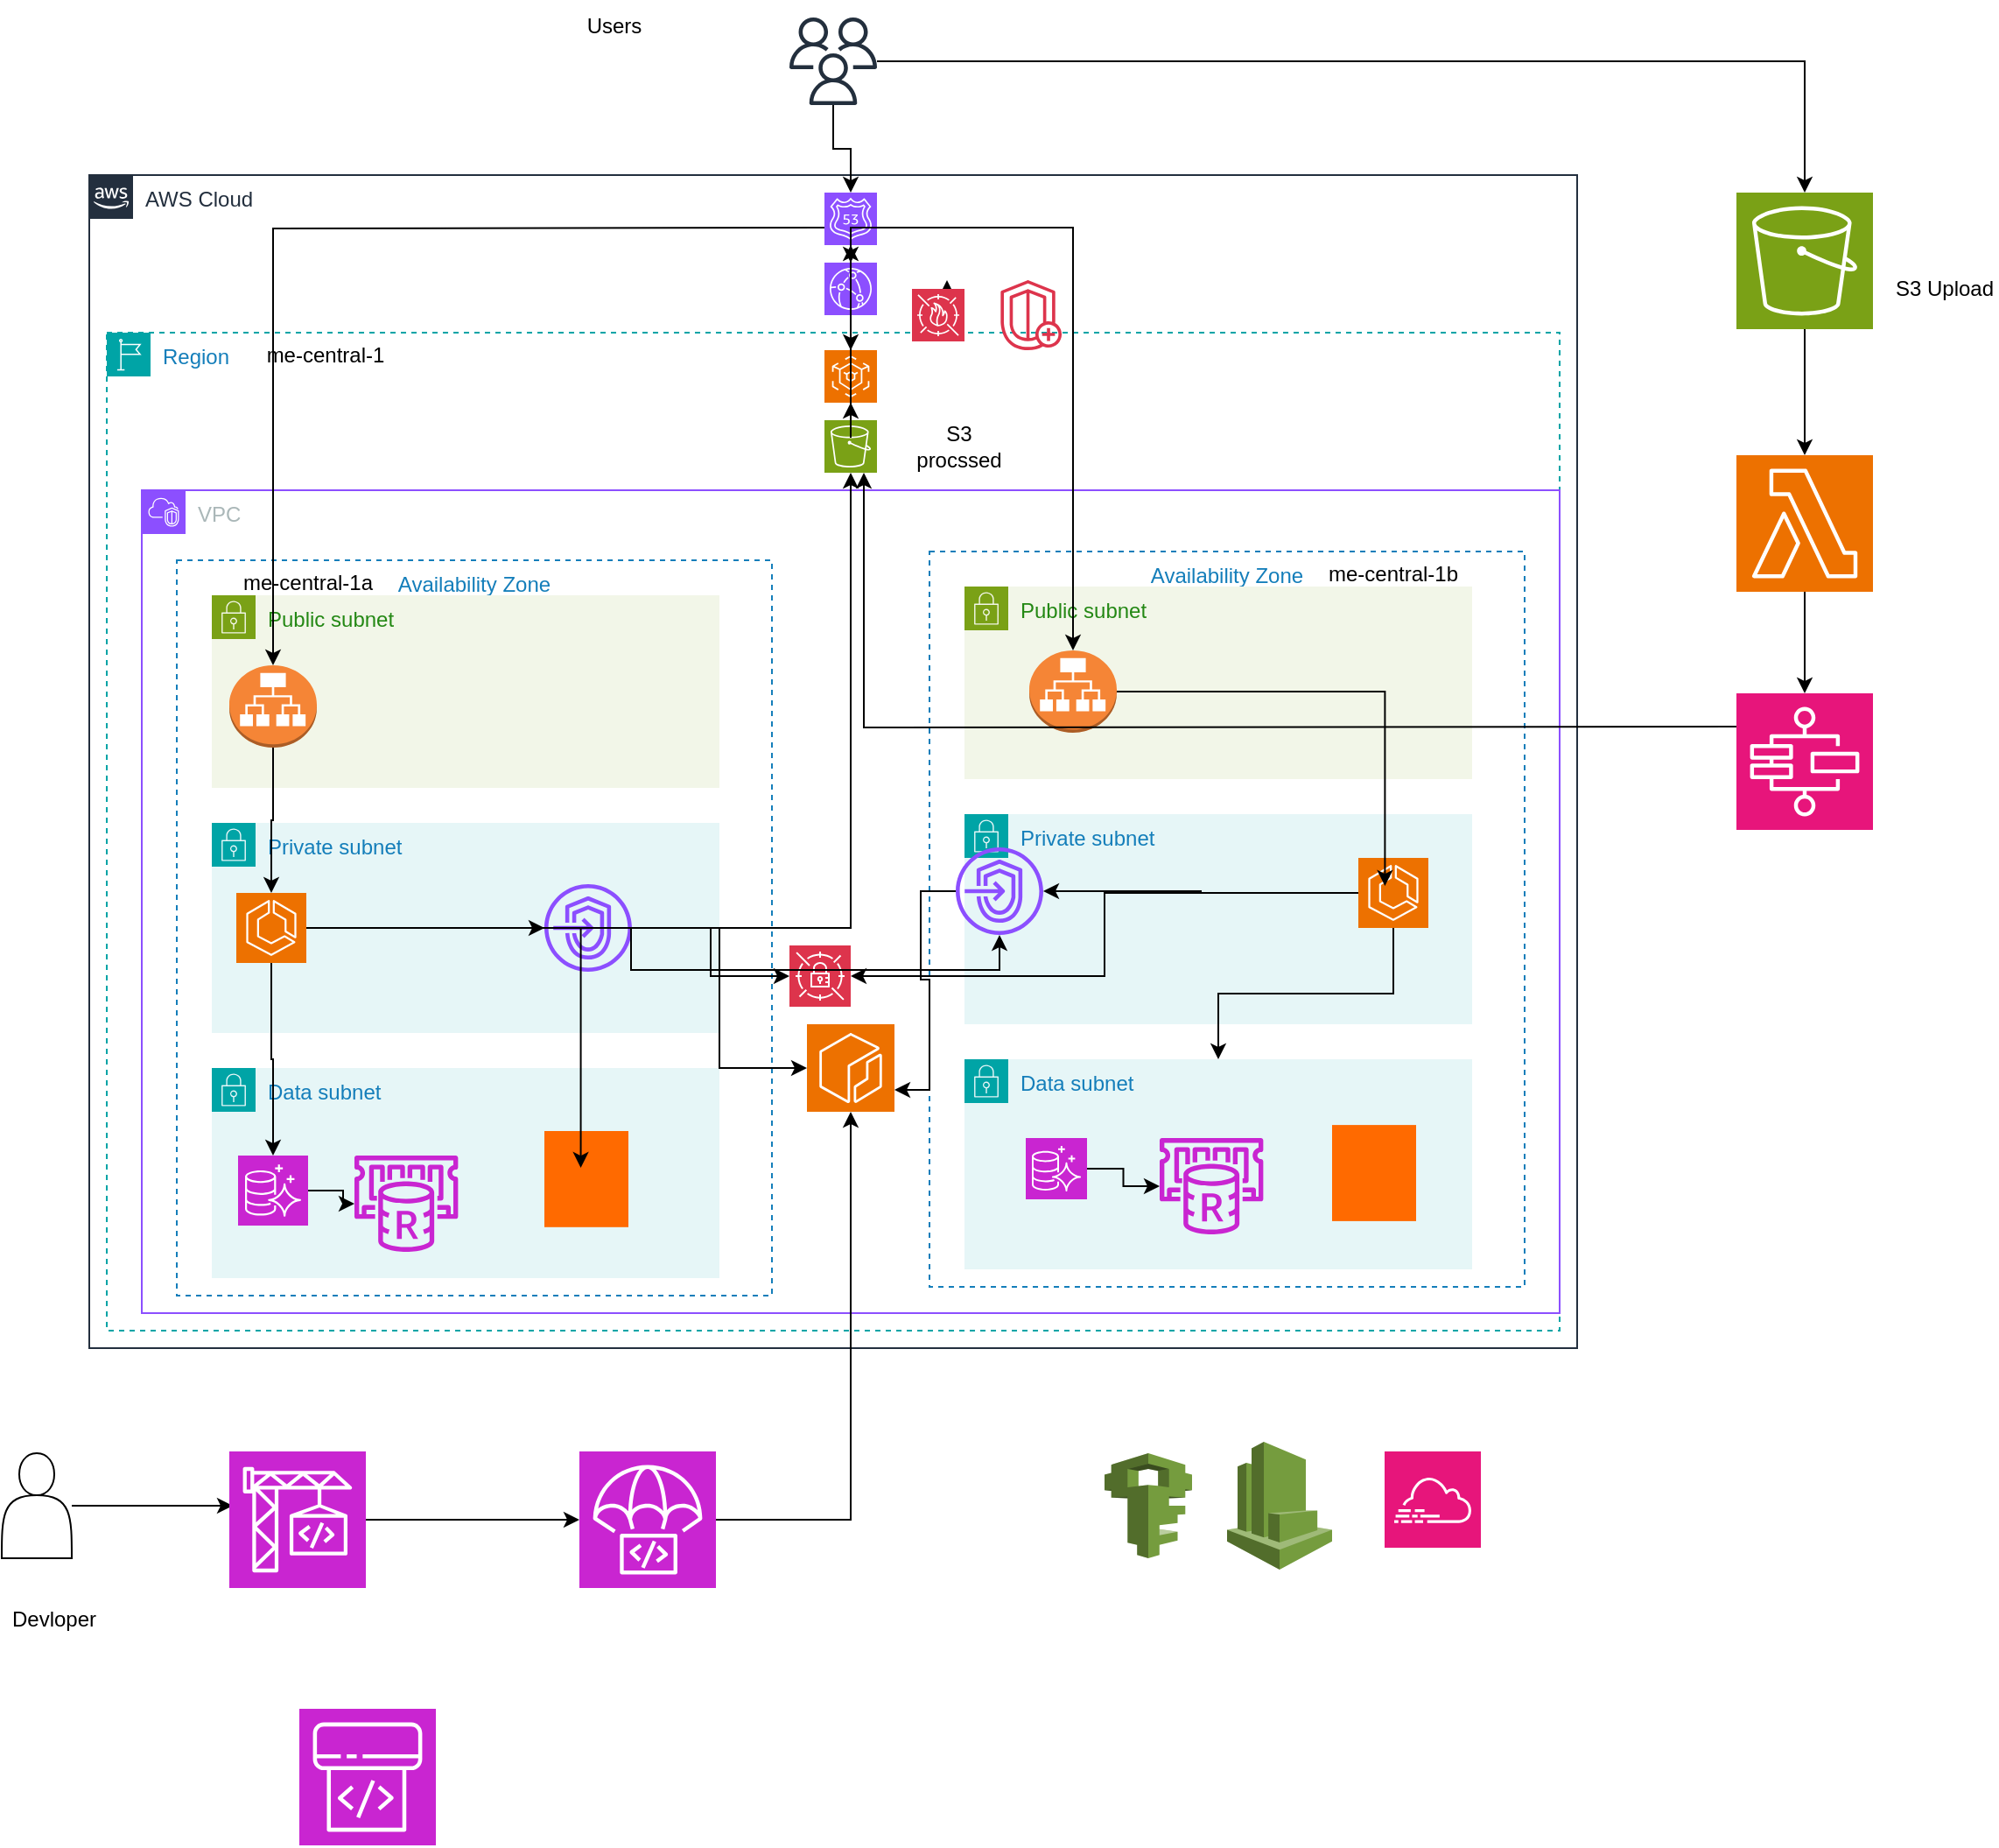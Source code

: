 <mxfile version="28.2.8">
  <diagram name="Page-1" id="UpN81aDYYnN6eFubDAG2">
    <mxGraphModel dx="1464" dy="1813" grid="1" gridSize="10" guides="1" tooltips="1" connect="1" arrows="1" fold="1" page="1" pageScale="1" pageWidth="827" pageHeight="1169" math="0" shadow="0">
      <root>
        <mxCell id="0" />
        <mxCell id="1" parent="0" />
        <mxCell id="J9b9ffw1byCQ_syawlXo-1" value="AWS Cloud" style="points=[[0,0],[0.25,0],[0.5,0],[0.75,0],[1,0],[1,0.25],[1,0.5],[1,0.75],[1,1],[0.75,1],[0.5,1],[0.25,1],[0,1],[0,0.75],[0,0.5],[0,0.25]];outlineConnect=0;gradientColor=none;html=1;whiteSpace=wrap;fontSize=12;fontStyle=0;container=1;pointerEvents=0;collapsible=0;recursiveResize=0;shape=mxgraph.aws4.group;grIcon=mxgraph.aws4.group_aws_cloud_alt;strokeColor=#232F3E;fillColor=none;verticalAlign=top;align=left;spacingLeft=30;fontColor=#232F3E;dashed=0;" parent="1" vertex="1">
          <mxGeometry x="300" y="-330" width="850" height="670" as="geometry" />
        </mxCell>
        <mxCell id="J9b9ffw1byCQ_syawlXo-26" value="Region" style="points=[[0,0],[0.25,0],[0.5,0],[0.75,0],[1,0],[1,0.25],[1,0.5],[1,0.75],[1,1],[0.75,1],[0.5,1],[0.25,1],[0,1],[0,0.75],[0,0.5],[0,0.25]];outlineConnect=0;gradientColor=none;html=1;whiteSpace=wrap;fontSize=12;fontStyle=0;container=1;pointerEvents=0;collapsible=0;recursiveResize=0;shape=mxgraph.aws4.group;grIcon=mxgraph.aws4.group_region;strokeColor=#00A4A6;fillColor=none;verticalAlign=top;align=left;spacingLeft=30;fontColor=#147EBA;dashed=1;" parent="J9b9ffw1byCQ_syawlXo-1" vertex="1">
          <mxGeometry x="10" y="90" width="830" height="570" as="geometry" />
        </mxCell>
        <mxCell id="J9b9ffw1byCQ_syawlXo-59" value="me-central-1&lt;div&gt;&lt;br&gt;&lt;/div&gt;" style="text;html=1;whiteSpace=wrap;strokeColor=none;fillColor=none;align=center;verticalAlign=middle;rounded=0;" parent="J9b9ffw1byCQ_syawlXo-26" vertex="1">
          <mxGeometry x="70" y="10" width="110" height="20" as="geometry" />
        </mxCell>
        <mxCell id="RQcEq1DR51hOP8zT2-xa-84" value="S3 procssed" style="text;html=1;whiteSpace=wrap;strokeColor=none;fillColor=none;align=center;verticalAlign=middle;rounded=0;" vertex="1" parent="J9b9ffw1byCQ_syawlXo-26">
          <mxGeometry x="457" y="50" width="60" height="30" as="geometry" />
        </mxCell>
        <mxCell id="RQcEq1DR51hOP8zT2-xa-17" value="VPC" style="points=[[0,0],[0.25,0],[0.5,0],[0.75,0],[1,0],[1,0.25],[1,0.5],[1,0.75],[1,1],[0.75,1],[0.5,1],[0.25,1],[0,1],[0,0.75],[0,0.5],[0,0.25]];outlineConnect=0;gradientColor=none;html=1;whiteSpace=wrap;fontSize=12;fontStyle=0;container=1;pointerEvents=0;collapsible=0;recursiveResize=0;shape=mxgraph.aws4.group;grIcon=mxgraph.aws4.group_vpc2;strokeColor=#8C4FFF;fillColor=none;verticalAlign=top;align=left;spacingLeft=30;fontColor=#AAB7B8;dashed=0;" vertex="1" parent="J9b9ffw1byCQ_syawlXo-26">
          <mxGeometry x="20" y="90" width="810" height="470" as="geometry" />
        </mxCell>
        <mxCell id="RQcEq1DR51hOP8zT2-xa-3" value="Availability Zone" style="fillColor=none;strokeColor=#147EBA;dashed=1;verticalAlign=top;fontStyle=0;fontColor=#147EBA;whiteSpace=wrap;html=1;" vertex="1" parent="RQcEq1DR51hOP8zT2-xa-17">
          <mxGeometry x="20" y="40" width="340" height="420" as="geometry" />
        </mxCell>
        <mxCell id="RQcEq1DR51hOP8zT2-xa-5" value="me-central-1a&lt;div&gt;&lt;br&gt;&lt;/div&gt;" style="text;html=1;whiteSpace=wrap;strokeColor=none;fillColor=none;align=center;verticalAlign=middle;rounded=0;" vertex="1" parent="RQcEq1DR51hOP8zT2-xa-17">
          <mxGeometry x="40" y="50" width="110" height="20" as="geometry" />
        </mxCell>
        <mxCell id="RQcEq1DR51hOP8zT2-xa-8" value="Private subnet" style="points=[[0,0],[0.25,0],[0.5,0],[0.75,0],[1,0],[1,0.25],[1,0.5],[1,0.75],[1,1],[0.75,1],[0.5,1],[0.25,1],[0,1],[0,0.75],[0,0.5],[0,0.25]];outlineConnect=0;gradientColor=none;html=1;whiteSpace=wrap;fontSize=12;fontStyle=0;container=1;pointerEvents=0;collapsible=0;recursiveResize=0;shape=mxgraph.aws4.group;grIcon=mxgraph.aws4.group_security_group;grStroke=0;strokeColor=#00A4A6;fillColor=#E6F6F7;verticalAlign=top;align=left;spacingLeft=30;fontColor=#147EBA;dashed=0;" vertex="1" parent="RQcEq1DR51hOP8zT2-xa-17">
          <mxGeometry x="40" y="190" width="290" height="120" as="geometry" />
        </mxCell>
        <mxCell id="RQcEq1DR51hOP8zT2-xa-34" value="" style="sketch=0;points=[[0,0,0],[0.25,0,0],[0.5,0,0],[0.75,0,0],[1,0,0],[0,1,0],[0.25,1,0],[0.5,1,0],[0.75,1,0],[1,1,0],[0,0.25,0],[0,0.5,0],[0,0.75,0],[1,0.25,0],[1,0.5,0],[1,0.75,0]];outlineConnect=0;fontColor=#232F3E;fillColor=#ED7100;strokeColor=#ffffff;dashed=0;verticalLabelPosition=bottom;verticalAlign=top;align=center;html=1;fontSize=12;fontStyle=0;aspect=fixed;shape=mxgraph.aws4.resourceIcon;resIcon=mxgraph.aws4.ecs;" vertex="1" parent="RQcEq1DR51hOP8zT2-xa-8">
          <mxGeometry x="14" y="40" width="40" height="40" as="geometry" />
        </mxCell>
        <mxCell id="RQcEq1DR51hOP8zT2-xa-7" value="Public subnet" style="points=[[0,0],[0.25,0],[0.5,0],[0.75,0],[1,0],[1,0.25],[1,0.5],[1,0.75],[1,1],[0.75,1],[0.5,1],[0.25,1],[0,1],[0,0.75],[0,0.5],[0,0.25]];outlineConnect=0;gradientColor=none;html=1;whiteSpace=wrap;fontSize=12;fontStyle=0;container=1;pointerEvents=0;collapsible=0;recursiveResize=0;shape=mxgraph.aws4.group;grIcon=mxgraph.aws4.group_security_group;grStroke=0;strokeColor=#7AA116;fillColor=#F2F6E8;verticalAlign=top;align=left;spacingLeft=30;fontColor=#248814;dashed=0;" vertex="1" parent="RQcEq1DR51hOP8zT2-xa-17">
          <mxGeometry x="40" y="60" width="290" height="110" as="geometry" />
        </mxCell>
        <mxCell id="RQcEq1DR51hOP8zT2-xa-10" value="Data subnet&lt;div&gt;&lt;br&gt;&lt;/div&gt;" style="points=[[0,0],[0.25,0],[0.5,0],[0.75,0],[1,0],[1,0.25],[1,0.5],[1,0.75],[1,1],[0.75,1],[0.5,1],[0.25,1],[0,1],[0,0.75],[0,0.5],[0,0.25]];outlineConnect=0;gradientColor=none;html=1;whiteSpace=wrap;fontSize=12;fontStyle=0;container=1;pointerEvents=0;collapsible=0;recursiveResize=0;shape=mxgraph.aws4.group;grIcon=mxgraph.aws4.group_security_group;grStroke=0;strokeColor=#00A4A6;fillColor=#E6F6F7;verticalAlign=top;align=left;spacingLeft=30;fontColor=#147EBA;dashed=0;" vertex="1" parent="RQcEq1DR51hOP8zT2-xa-17">
          <mxGeometry x="40" y="330" width="290" height="120" as="geometry" />
        </mxCell>
        <mxCell id="RQcEq1DR51hOP8zT2-xa-38" value="" style="sketch=0;points=[[0,0,0],[0.25,0,0],[0.5,0,0],[0.75,0,0],[1,0,0],[0,1,0],[0.25,1,0],[0.5,1,0],[0.75,1,0],[1,1,0],[0,0.25,0],[0,0.5,0],[0,0.75,0],[1,0.25,0],[1,0.5,0],[1,0.75,0]];outlineConnect=0;fontColor=#232F3E;fillColor=#C925D1;strokeColor=#ffffff;dashed=0;verticalLabelPosition=bottom;verticalAlign=top;align=center;html=1;fontSize=12;fontStyle=0;aspect=fixed;shape=mxgraph.aws4.resourceIcon;resIcon=mxgraph.aws4.aurora;" vertex="1" parent="RQcEq1DR51hOP8zT2-xa-10">
          <mxGeometry x="15" y="50" width="40" height="40" as="geometry" />
        </mxCell>
        <mxCell id="RQcEq1DR51hOP8zT2-xa-66" value="" style="points=[];aspect=fixed;html=1;align=center;shadow=0;dashed=0;fillColor=#FF6A00;strokeColor=none;shape=mxgraph.alibaba_cloud.clickhouse;" vertex="1" parent="RQcEq1DR51hOP8zT2-xa-10">
          <mxGeometry x="190" y="36" width="48" height="54.9" as="geometry" />
        </mxCell>
        <mxCell id="RQcEq1DR51hOP8zT2-xa-6" value="me-central-1b&lt;div&gt;&lt;br&gt;&lt;/div&gt;" style="text;html=1;whiteSpace=wrap;strokeColor=none;fillColor=none;align=center;verticalAlign=middle;rounded=0;" vertex="1" parent="RQcEq1DR51hOP8zT2-xa-17">
          <mxGeometry x="660" y="45" width="110" height="20" as="geometry" />
        </mxCell>
        <mxCell id="RQcEq1DR51hOP8zT2-xa-11" value="Availability Zone" style="fillColor=none;strokeColor=#147EBA;dashed=1;verticalAlign=top;fontStyle=0;fontColor=#147EBA;whiteSpace=wrap;html=1;" vertex="1" parent="RQcEq1DR51hOP8zT2-xa-17">
          <mxGeometry x="450" y="35" width="340" height="420" as="geometry" />
        </mxCell>
        <mxCell id="RQcEq1DR51hOP8zT2-xa-12" value="&lt;div&gt;&lt;br&gt;&lt;/div&gt;" style="text;html=1;whiteSpace=wrap;strokeColor=none;fillColor=none;align=center;verticalAlign=middle;rounded=0;" vertex="1" parent="RQcEq1DR51hOP8zT2-xa-17">
          <mxGeometry x="470" y="45" width="110" height="20" as="geometry" />
        </mxCell>
        <mxCell id="RQcEq1DR51hOP8zT2-xa-13" value="Private subnet" style="points=[[0,0],[0.25,0],[0.5,0],[0.75,0],[1,0],[1,0.25],[1,0.5],[1,0.75],[1,1],[0.75,1],[0.5,1],[0.25,1],[0,1],[0,0.75],[0,0.5],[0,0.25]];outlineConnect=0;gradientColor=none;html=1;whiteSpace=wrap;fontSize=12;fontStyle=0;container=1;pointerEvents=0;collapsible=0;recursiveResize=0;shape=mxgraph.aws4.group;grIcon=mxgraph.aws4.group_security_group;grStroke=0;strokeColor=#00A4A6;fillColor=#E6F6F7;verticalAlign=top;align=left;spacingLeft=30;fontColor=#147EBA;dashed=0;" vertex="1" parent="RQcEq1DR51hOP8zT2-xa-17">
          <mxGeometry x="470" y="185" width="290" height="120" as="geometry" />
        </mxCell>
        <mxCell id="RQcEq1DR51hOP8zT2-xa-90" value="" style="sketch=0;points=[[0,0,0],[0.25,0,0],[0.5,0,0],[0.75,0,0],[1,0,0],[0,1,0],[0.25,1,0],[0.5,1,0],[0.75,1,0],[1,1,0],[0,0.25,0],[0,0.5,0],[0,0.75,0],[1,0.25,0],[1,0.5,0],[1,0.75,0]];outlineConnect=0;fontColor=#232F3E;fillColor=#ED7100;strokeColor=#ffffff;dashed=0;verticalLabelPosition=bottom;verticalAlign=top;align=center;html=1;fontSize=12;fontStyle=0;aspect=fixed;shape=mxgraph.aws4.resourceIcon;resIcon=mxgraph.aws4.ecs;" vertex="1" parent="RQcEq1DR51hOP8zT2-xa-13">
          <mxGeometry x="225" y="25" width="40" height="40" as="geometry" />
        </mxCell>
        <mxCell id="RQcEq1DR51hOP8zT2-xa-14" value="Public subnet" style="points=[[0,0],[0.25,0],[0.5,0],[0.75,0],[1,0],[1,0.25],[1,0.5],[1,0.75],[1,1],[0.75,1],[0.5,1],[0.25,1],[0,1],[0,0.75],[0,0.5],[0,0.25]];outlineConnect=0;gradientColor=none;html=1;whiteSpace=wrap;fontSize=12;fontStyle=0;container=1;pointerEvents=0;collapsible=0;recursiveResize=0;shape=mxgraph.aws4.group;grIcon=mxgraph.aws4.group_security_group;grStroke=0;strokeColor=#7AA116;fillColor=#F2F6E8;verticalAlign=top;align=left;spacingLeft=30;fontColor=#248814;dashed=0;" vertex="1" parent="RQcEq1DR51hOP8zT2-xa-17">
          <mxGeometry x="470" y="55" width="290" height="110" as="geometry" />
        </mxCell>
        <mxCell id="RQcEq1DR51hOP8zT2-xa-15" value="Data subnet&lt;div&gt;&lt;br&gt;&lt;/div&gt;" style="points=[[0,0],[0.25,0],[0.5,0],[0.75,0],[1,0],[1,0.25],[1,0.5],[1,0.75],[1,1],[0.75,1],[0.5,1],[0.25,1],[0,1],[0,0.75],[0,0.5],[0,0.25]];outlineConnect=0;gradientColor=none;html=1;whiteSpace=wrap;fontSize=12;fontStyle=0;container=1;pointerEvents=0;collapsible=0;recursiveResize=0;shape=mxgraph.aws4.group;grIcon=mxgraph.aws4.group_security_group;grStroke=0;strokeColor=#00A4A6;fillColor=#E6F6F7;verticalAlign=top;align=left;spacingLeft=30;fontColor=#147EBA;dashed=0;" vertex="1" parent="RQcEq1DR51hOP8zT2-xa-17">
          <mxGeometry x="470" y="325" width="290" height="120" as="geometry" />
        </mxCell>
        <mxCell id="RQcEq1DR51hOP8zT2-xa-91" value="" style="sketch=0;points=[[0,0,0],[0.25,0,0],[0.5,0,0],[0.75,0,0],[1,0,0],[0,1,0],[0.25,1,0],[0.5,1,0],[0.75,1,0],[1,1,0],[0,0.25,0],[0,0.5,0],[0,0.75,0],[1,0.25,0],[1,0.5,0],[1,0.75,0]];outlineConnect=0;fontColor=#232F3E;fillColor=#C925D1;strokeColor=#ffffff;dashed=0;verticalLabelPosition=bottom;verticalAlign=top;align=center;html=1;fontSize=12;fontStyle=0;aspect=fixed;shape=mxgraph.aws4.resourceIcon;resIcon=mxgraph.aws4.aurora;" vertex="1" parent="RQcEq1DR51hOP8zT2-xa-15">
          <mxGeometry x="35" y="45" width="35" height="35" as="geometry" />
        </mxCell>
        <mxCell id="RQcEq1DR51hOP8zT2-xa-93" value="" style="points=[];aspect=fixed;html=1;align=center;shadow=0;dashed=0;fillColor=#FF6A00;strokeColor=none;shape=mxgraph.alibaba_cloud.clickhouse;" vertex="1" parent="RQcEq1DR51hOP8zT2-xa-15">
          <mxGeometry x="210" y="37.55" width="48" height="54.9" as="geometry" />
        </mxCell>
        <mxCell id="RQcEq1DR51hOP8zT2-xa-37" value="" style="outlineConnect=0;dashed=0;verticalLabelPosition=bottom;verticalAlign=top;align=center;html=1;shape=mxgraph.aws3.application_load_balancer;fillColor=#F58536;gradientColor=none;" vertex="1" parent="RQcEq1DR51hOP8zT2-xa-17">
          <mxGeometry x="50" y="100" width="50" height="47" as="geometry" />
        </mxCell>
        <mxCell id="RQcEq1DR51hOP8zT2-xa-44" style="edgeStyle=orthogonalEdgeStyle;rounded=0;orthogonalLoop=1;jettySize=auto;html=1;entryX=0.5;entryY=0;entryDx=0;entryDy=0;entryPerimeter=0;" edge="1" parent="RQcEq1DR51hOP8zT2-xa-17" source="RQcEq1DR51hOP8zT2-xa-37" target="RQcEq1DR51hOP8zT2-xa-34">
          <mxGeometry relative="1" as="geometry" />
        </mxCell>
        <mxCell id="RQcEq1DR51hOP8zT2-xa-103" style="edgeStyle=orthogonalEdgeStyle;rounded=0;orthogonalLoop=1;jettySize=auto;html=1;" edge="1" parent="RQcEq1DR51hOP8zT2-xa-17" source="RQcEq1DR51hOP8zT2-xa-45" target="RQcEq1DR51hOP8zT2-xa-76">
          <mxGeometry relative="1" as="geometry" />
        </mxCell>
        <mxCell id="RQcEq1DR51hOP8zT2-xa-45" value="" style="sketch=0;outlineConnect=0;fontColor=#232F3E;gradientColor=none;fillColor=#8C4FFF;strokeColor=none;dashed=0;verticalLabelPosition=bottom;verticalAlign=top;align=center;html=1;fontSize=12;fontStyle=0;aspect=fixed;pointerEvents=1;shape=mxgraph.aws4.endpoints;" vertex="1" parent="RQcEq1DR51hOP8zT2-xa-17">
          <mxGeometry x="230" y="225" width="50" height="50" as="geometry" />
        </mxCell>
        <mxCell id="RQcEq1DR51hOP8zT2-xa-46" value="" style="edgeStyle=orthogonalEdgeStyle;rounded=0;orthogonalLoop=1;jettySize=auto;html=1;" edge="1" parent="RQcEq1DR51hOP8zT2-xa-17" source="RQcEq1DR51hOP8zT2-xa-34" target="RQcEq1DR51hOP8zT2-xa-38">
          <mxGeometry relative="1" as="geometry" />
        </mxCell>
        <mxCell id="RQcEq1DR51hOP8zT2-xa-47" style="edgeStyle=orthogonalEdgeStyle;rounded=0;orthogonalLoop=1;jettySize=auto;html=1;" edge="1" parent="RQcEq1DR51hOP8zT2-xa-17" source="RQcEq1DR51hOP8zT2-xa-34" target="RQcEq1DR51hOP8zT2-xa-45">
          <mxGeometry relative="1" as="geometry" />
        </mxCell>
        <mxCell id="RQcEq1DR51hOP8zT2-xa-63" value="" style="sketch=0;points=[[0,0,0],[0.25,0,0],[0.5,0,0],[0.75,0,0],[1,0,0],[0,1,0],[0.25,1,0],[0.5,1,0],[0.75,1,0],[1,1,0],[0,0.25,0],[0,0.5,0],[0,0.75,0],[1,0.25,0],[1,0.5,0],[1,0.75,0]];outlineConnect=0;fontColor=#232F3E;fillColor=#ED7100;strokeColor=#ffffff;dashed=0;verticalLabelPosition=bottom;verticalAlign=top;align=center;html=1;fontSize=12;fontStyle=0;aspect=fixed;shape=mxgraph.aws4.resourceIcon;resIcon=mxgraph.aws4.ecr;" vertex="1" parent="RQcEq1DR51hOP8zT2-xa-17">
          <mxGeometry x="380" y="305" width="50" height="50" as="geometry" />
        </mxCell>
        <mxCell id="RQcEq1DR51hOP8zT2-xa-64" style="edgeStyle=orthogonalEdgeStyle;rounded=0;orthogonalLoop=1;jettySize=auto;html=1;entryX=0;entryY=0.5;entryDx=0;entryDy=0;entryPerimeter=0;" edge="1" parent="RQcEq1DR51hOP8zT2-xa-17" source="RQcEq1DR51hOP8zT2-xa-45" target="RQcEq1DR51hOP8zT2-xa-63">
          <mxGeometry relative="1" as="geometry" />
        </mxCell>
        <mxCell id="RQcEq1DR51hOP8zT2-xa-65" value="" style="sketch=0;outlineConnect=0;fontColor=#232F3E;gradientColor=none;fillColor=#C925D1;strokeColor=none;dashed=0;verticalLabelPosition=bottom;verticalAlign=top;align=center;html=1;fontSize=12;fontStyle=0;aspect=fixed;pointerEvents=1;shape=mxgraph.aws4.elasticache_for_redis;" vertex="1" parent="RQcEq1DR51hOP8zT2-xa-17">
          <mxGeometry x="120" y="380" width="62.17" height="55" as="geometry" />
        </mxCell>
        <mxCell id="RQcEq1DR51hOP8zT2-xa-76" value="" style="sketch=0;points=[[0,0,0],[0.25,0,0],[0.5,0,0],[0.75,0,0],[1,0,0],[0,1,0],[0.25,1,0],[0.5,1,0],[0.75,1,0],[1,1,0],[0,0.25,0],[0,0.5,0],[0,0.75,0],[1,0.25,0],[1,0.5,0],[1,0.75,0]];outlineConnect=0;fontColor=#232F3E;fillColor=#DD344C;strokeColor=#ffffff;dashed=0;verticalLabelPosition=bottom;verticalAlign=top;align=center;html=1;fontSize=12;fontStyle=0;aspect=fixed;shape=mxgraph.aws4.resourceIcon;resIcon=mxgraph.aws4.secrets_manager;" vertex="1" parent="RQcEq1DR51hOP8zT2-xa-17">
          <mxGeometry x="370" y="260" width="35" height="35" as="geometry" />
        </mxCell>
        <mxCell id="RQcEq1DR51hOP8zT2-xa-89" value="" style="outlineConnect=0;dashed=0;verticalLabelPosition=bottom;verticalAlign=top;align=center;html=1;shape=mxgraph.aws3.application_load_balancer;fillColor=#F58536;gradientColor=none;" vertex="1" parent="RQcEq1DR51hOP8zT2-xa-17">
          <mxGeometry x="507" y="91.5" width="50" height="47" as="geometry" />
        </mxCell>
        <mxCell id="RQcEq1DR51hOP8zT2-xa-92" value="" style="sketch=0;outlineConnect=0;fontColor=#232F3E;gradientColor=none;fillColor=#C925D1;strokeColor=none;dashed=0;verticalLabelPosition=bottom;verticalAlign=top;align=center;html=1;fontSize=12;fontStyle=0;aspect=fixed;pointerEvents=1;shape=mxgraph.aws4.elasticache_for_redis;" vertex="1" parent="RQcEq1DR51hOP8zT2-xa-17">
          <mxGeometry x="580" y="370" width="62.17" height="55" as="geometry" />
        </mxCell>
        <mxCell id="RQcEq1DR51hOP8zT2-xa-95" style="edgeStyle=orthogonalEdgeStyle;rounded=0;orthogonalLoop=1;jettySize=auto;html=1;entryX=0.38;entryY=0.401;entryDx=0;entryDy=0;entryPerimeter=0;" edge="1" parent="RQcEq1DR51hOP8zT2-xa-17" source="RQcEq1DR51hOP8zT2-xa-89" target="RQcEq1DR51hOP8zT2-xa-90">
          <mxGeometry relative="1" as="geometry" />
        </mxCell>
        <mxCell id="RQcEq1DR51hOP8zT2-xa-104" style="edgeStyle=orthogonalEdgeStyle;rounded=0;orthogonalLoop=1;jettySize=auto;html=1;entryX=1;entryY=0.5;entryDx=0;entryDy=0;entryPerimeter=0;" edge="1" parent="RQcEq1DR51hOP8zT2-xa-17" source="RQcEq1DR51hOP8zT2-xa-90" target="RQcEq1DR51hOP8zT2-xa-76">
          <mxGeometry relative="1" as="geometry" />
        </mxCell>
        <mxCell id="RQcEq1DR51hOP8zT2-xa-109" style="edgeStyle=orthogonalEdgeStyle;rounded=0;orthogonalLoop=1;jettySize=auto;html=1;" edge="1" parent="RQcEq1DR51hOP8zT2-xa-17" source="RQcEq1DR51hOP8zT2-xa-91" target="RQcEq1DR51hOP8zT2-xa-92">
          <mxGeometry relative="1" as="geometry" />
        </mxCell>
        <mxCell id="RQcEq1DR51hOP8zT2-xa-110" style="edgeStyle=orthogonalEdgeStyle;rounded=0;orthogonalLoop=1;jettySize=auto;html=1;" edge="1" parent="RQcEq1DR51hOP8zT2-xa-17" source="RQcEq1DR51hOP8zT2-xa-38" target="RQcEq1DR51hOP8zT2-xa-65">
          <mxGeometry relative="1" as="geometry" />
        </mxCell>
        <mxCell id="RQcEq1DR51hOP8zT2-xa-117" style="edgeStyle=orthogonalEdgeStyle;rounded=0;orthogonalLoop=1;jettySize=auto;html=1;" edge="1" parent="RQcEq1DR51hOP8zT2-xa-17" source="RQcEq1DR51hOP8zT2-xa-90" target="RQcEq1DR51hOP8zT2-xa-15">
          <mxGeometry relative="1" as="geometry" />
        </mxCell>
        <mxCell id="RQcEq1DR51hOP8zT2-xa-112" value="" style="sketch=0;outlineConnect=0;fontColor=#232F3E;gradientColor=none;fillColor=#8C4FFF;strokeColor=none;dashed=0;verticalLabelPosition=bottom;verticalAlign=top;align=center;html=1;fontSize=12;fontStyle=0;aspect=fixed;pointerEvents=1;shape=mxgraph.aws4.endpoints;" vertex="1" parent="RQcEq1DR51hOP8zT2-xa-17">
          <mxGeometry x="465" y="204" width="50" height="50" as="geometry" />
        </mxCell>
        <mxCell id="RQcEq1DR51hOP8zT2-xa-113" value="" style="edgeStyle=orthogonalEdgeStyle;rounded=0;orthogonalLoop=1;jettySize=auto;html=1;" edge="1" parent="RQcEq1DR51hOP8zT2-xa-17" source="RQcEq1DR51hOP8zT2-xa-90" target="RQcEq1DR51hOP8zT2-xa-112">
          <mxGeometry relative="1" as="geometry" />
        </mxCell>
        <mxCell id="RQcEq1DR51hOP8zT2-xa-115" value="" style="edgeStyle=orthogonalEdgeStyle;rounded=0;orthogonalLoop=1;jettySize=auto;html=1;entryX=0.5;entryY=1;entryDx=0;entryDy=0;entryPerimeter=0;" edge="1" parent="RQcEq1DR51hOP8zT2-xa-17" source="RQcEq1DR51hOP8zT2-xa-34" target="RQcEq1DR51hOP8zT2-xa-112">
          <mxGeometry relative="1" as="geometry">
            <mxPoint x="94" y="250" as="sourcePoint" />
            <mxPoint x="960" y="254" as="targetPoint" />
          </mxGeometry>
        </mxCell>
        <mxCell id="RQcEq1DR51hOP8zT2-xa-116" style="edgeStyle=orthogonalEdgeStyle;rounded=0;orthogonalLoop=1;jettySize=auto;html=1;entryX=1;entryY=0.75;entryDx=0;entryDy=0;entryPerimeter=0;" edge="1" parent="RQcEq1DR51hOP8zT2-xa-17" source="RQcEq1DR51hOP8zT2-xa-112" target="RQcEq1DR51hOP8zT2-xa-63">
          <mxGeometry relative="1" as="geometry" />
        </mxCell>
        <mxCell id="RQcEq1DR51hOP8zT2-xa-140" style="edgeStyle=orthogonalEdgeStyle;rounded=0;orthogonalLoop=1;jettySize=auto;html=1;entryX=0.433;entryY=0.383;entryDx=0;entryDy=0;entryPerimeter=0;" edge="1" parent="RQcEq1DR51hOP8zT2-xa-17" source="RQcEq1DR51hOP8zT2-xa-34" target="RQcEq1DR51hOP8zT2-xa-66">
          <mxGeometry relative="1" as="geometry" />
        </mxCell>
        <mxCell id="RQcEq1DR51hOP8zT2-xa-39" value="" style="sketch=0;points=[[0,0,0],[0.25,0,0],[0.5,0,0],[0.75,0,0],[1,0,0],[0,1,0],[0.25,1,0],[0.5,1,0],[0.75,1,0],[1,1,0],[0,0.25,0],[0,0.5,0],[0,0.75,0],[1,0.25,0],[1,0.5,0],[1,0.75,0]];outlineConnect=0;fontColor=#232F3E;fillColor=#7AA116;strokeColor=#ffffff;dashed=0;verticalLabelPosition=bottom;verticalAlign=top;align=center;html=1;fontSize=12;fontStyle=0;aspect=fixed;shape=mxgraph.aws4.resourceIcon;resIcon=mxgraph.aws4.s3;" vertex="1" parent="J9b9ffw1byCQ_syawlXo-26">
          <mxGeometry x="410" y="50" width="30" height="30" as="geometry" />
        </mxCell>
        <mxCell id="RQcEq1DR51hOP8zT2-xa-49" style="edgeStyle=orthogonalEdgeStyle;rounded=0;orthogonalLoop=1;jettySize=auto;html=1;" edge="1" parent="J9b9ffw1byCQ_syawlXo-26" source="RQcEq1DR51hOP8zT2-xa-45" target="RQcEq1DR51hOP8zT2-xa-39">
          <mxGeometry relative="1" as="geometry">
            <mxPoint x="430.059" y="100" as="targetPoint" />
          </mxGeometry>
        </mxCell>
        <mxCell id="RQcEq1DR51hOP8zT2-xa-134" value="" style="sketch=0;points=[[0,0,0],[0.25,0,0],[0.5,0,0],[0.75,0,0],[1,0,0],[0,1,0],[0.25,1,0],[0.5,1,0],[0.75,1,0],[1,1,0],[0,0.25,0],[0,0.5,0],[0,0.75,0],[1,0.25,0],[1,0.5,0],[1,0.75,0]];outlineConnect=0;fontColor=#232F3E;fillColor=#ED7100;strokeColor=#ffffff;dashed=0;verticalLabelPosition=bottom;verticalAlign=top;align=center;html=1;fontSize=12;fontStyle=0;aspect=fixed;shape=mxgraph.aws4.resourceIcon;resIcon=mxgraph.aws4.elemental_mediaconvert;" vertex="1" parent="J9b9ffw1byCQ_syawlXo-26">
          <mxGeometry x="410" y="10" width="30" height="30" as="geometry" />
        </mxCell>
        <mxCell id="RQcEq1DR51hOP8zT2-xa-138" style="edgeStyle=orthogonalEdgeStyle;rounded=0;orthogonalLoop=1;jettySize=auto;html=1;entryX=0.5;entryY=1;entryDx=0;entryDy=0;entryPerimeter=0;" edge="1" parent="J9b9ffw1byCQ_syawlXo-26" source="RQcEq1DR51hOP8zT2-xa-39" target="RQcEq1DR51hOP8zT2-xa-134">
          <mxGeometry relative="1" as="geometry" />
        </mxCell>
        <mxCell id="RQcEq1DR51hOP8zT2-xa-23" value="" style="sketch=0;outlineConnect=0;fontColor=#232F3E;gradientColor=none;fillColor=#DD344C;strokeColor=none;dashed=0;verticalLabelPosition=bottom;verticalAlign=top;align=center;html=1;fontSize=12;fontStyle=0;aspect=fixed;pointerEvents=1;shape=mxgraph.aws4.shield_shield_advanced;" vertex="1" parent="J9b9ffw1byCQ_syawlXo-26">
          <mxGeometry x="510" y="-30" width="35.89" height="40" as="geometry" />
        </mxCell>
        <mxCell id="RQcEq1DR51hOP8zT2-xa-135" value="" style="edgeStyle=orthogonalEdgeStyle;rounded=0;orthogonalLoop=1;jettySize=auto;html=1;" edge="1" parent="J9b9ffw1byCQ_syawlXo-1" source="RQcEq1DR51hOP8zT2-xa-20" target="RQcEq1DR51hOP8zT2-xa-134">
          <mxGeometry relative="1" as="geometry" />
        </mxCell>
        <mxCell id="RQcEq1DR51hOP8zT2-xa-20" value="" style="sketch=0;points=[[0,0,0],[0.25,0,0],[0.5,0,0],[0.75,0,0],[1,0,0],[0,1,0],[0.25,1,0],[0.5,1,0],[0.75,1,0],[1,1,0],[0,0.25,0],[0,0.5,0],[0,0.75,0],[1,0.25,0],[1,0.5,0],[1,0.75,0]];outlineConnect=0;fontColor=#232F3E;fillColor=#8C4FFF;strokeColor=#ffffff;dashed=0;verticalLabelPosition=bottom;verticalAlign=top;align=center;html=1;fontSize=12;fontStyle=0;aspect=fixed;shape=mxgraph.aws4.resourceIcon;resIcon=mxgraph.aws4.cloudfront;" vertex="1" parent="J9b9ffw1byCQ_syawlXo-1">
          <mxGeometry x="420" y="50" width="30" height="30" as="geometry" />
        </mxCell>
        <mxCell id="RQcEq1DR51hOP8zT2-xa-141" style="edgeStyle=orthogonalEdgeStyle;rounded=0;orthogonalLoop=1;jettySize=auto;html=1;exitX=1;exitY=0.75;exitDx=0;exitDy=0;exitPerimeter=0;" edge="1" parent="J9b9ffw1byCQ_syawlXo-1" source="RQcEq1DR51hOP8zT2-xa-21">
          <mxGeometry relative="1" as="geometry">
            <mxPoint x="490" y="60" as="targetPoint" />
          </mxGeometry>
        </mxCell>
        <mxCell id="RQcEq1DR51hOP8zT2-xa-21" value="" style="sketch=0;points=[[0,0,0],[0.25,0,0],[0.5,0,0],[0.75,0,0],[1,0,0],[0,1,0],[0.25,1,0],[0.5,1,0],[0.75,1,0],[1,1,0],[0,0.25,0],[0,0.5,0],[0,0.75,0],[1,0.25,0],[1,0.5,0],[1,0.75,0]];outlineConnect=0;fontColor=#232F3E;fillColor=#DD344C;strokeColor=#ffffff;dashed=0;verticalLabelPosition=bottom;verticalAlign=top;align=center;html=1;fontSize=12;fontStyle=0;aspect=fixed;shape=mxgraph.aws4.resourceIcon;resIcon=mxgraph.aws4.waf;" vertex="1" parent="J9b9ffw1byCQ_syawlXo-1">
          <mxGeometry x="470" y="65" width="30" height="30" as="geometry" />
        </mxCell>
        <mxCell id="RQcEq1DR51hOP8zT2-xa-32" style="edgeStyle=orthogonalEdgeStyle;rounded=0;orthogonalLoop=1;jettySize=auto;html=1;" edge="1" parent="J9b9ffw1byCQ_syawlXo-1" source="RQcEq1DR51hOP8zT2-xa-25" target="RQcEq1DR51hOP8zT2-xa-20">
          <mxGeometry relative="1" as="geometry" />
        </mxCell>
        <mxCell id="RQcEq1DR51hOP8zT2-xa-25" value="" style="sketch=0;points=[[0,0,0],[0.25,0,0],[0.5,0,0],[0.75,0,0],[1,0,0],[0,1,0],[0.25,1,0],[0.5,1,0],[0.75,1,0],[1,1,0],[0,0.25,0],[0,0.5,0],[0,0.75,0],[1,0.25,0],[1,0.5,0],[1,0.75,0]];outlineConnect=0;fontColor=#232F3E;fillColor=#8C4FFF;strokeColor=#ffffff;dashed=0;verticalLabelPosition=bottom;verticalAlign=top;align=center;html=1;fontSize=12;fontStyle=0;aspect=fixed;shape=mxgraph.aws4.resourceIcon;resIcon=mxgraph.aws4.route_53;" vertex="1" parent="J9b9ffw1byCQ_syawlXo-1">
          <mxGeometry x="420" y="10" width="30" height="30" as="geometry" />
        </mxCell>
        <mxCell id="RQcEq1DR51hOP8zT2-xa-42" style="edgeStyle=orthogonalEdgeStyle;rounded=0;orthogonalLoop=1;jettySize=auto;html=1;entryX=0.5;entryY=0;entryDx=0;entryDy=0;entryPerimeter=0;" edge="1" parent="J9b9ffw1byCQ_syawlXo-1" target="RQcEq1DR51hOP8zT2-xa-37">
          <mxGeometry relative="1" as="geometry">
            <mxPoint x="420" y="30" as="sourcePoint" />
            <mxPoint x="105" y="245" as="targetPoint" />
          </mxGeometry>
        </mxCell>
        <mxCell id="RQcEq1DR51hOP8zT2-xa-94" style="edgeStyle=orthogonalEdgeStyle;rounded=0;orthogonalLoop=1;jettySize=auto;html=1;entryX=0.5;entryY=0;entryDx=0;entryDy=0;entryPerimeter=0;" edge="1" parent="J9b9ffw1byCQ_syawlXo-1" source="RQcEq1DR51hOP8zT2-xa-20" target="RQcEq1DR51hOP8zT2-xa-89">
          <mxGeometry relative="1" as="geometry">
            <Array as="points">
              <mxPoint x="435" y="30" />
              <mxPoint x="562" y="30" />
            </Array>
          </mxGeometry>
        </mxCell>
        <mxCell id="RQcEq1DR51hOP8zT2-xa-139" value="" style="edgeStyle=orthogonalEdgeStyle;rounded=0;orthogonalLoop=1;jettySize=auto;html=1;" edge="1" parent="J9b9ffw1byCQ_syawlXo-1" source="RQcEq1DR51hOP8zT2-xa-39" target="RQcEq1DR51hOP8zT2-xa-25">
          <mxGeometry relative="1" as="geometry" />
        </mxCell>
        <mxCell id="RQcEq1DR51hOP8zT2-xa-30" value="" style="edgeStyle=orthogonalEdgeStyle;rounded=0;orthogonalLoop=1;jettySize=auto;html=1;" edge="1" parent="1" source="RQcEq1DR51hOP8zT2-xa-26" target="RQcEq1DR51hOP8zT2-xa-25">
          <mxGeometry relative="1" as="geometry" />
        </mxCell>
        <mxCell id="RQcEq1DR51hOP8zT2-xa-26" value="" style="sketch=0;outlineConnect=0;fontColor=#232F3E;gradientColor=none;fillColor=#232F3D;strokeColor=none;dashed=0;verticalLabelPosition=bottom;verticalAlign=top;align=center;html=1;fontSize=12;fontStyle=0;aspect=fixed;pointerEvents=1;shape=mxgraph.aws4.users;" vertex="1" parent="1">
          <mxGeometry x="700" y="-420" width="50" height="50" as="geometry" />
        </mxCell>
        <mxCell id="RQcEq1DR51hOP8zT2-xa-71" value="" style="edgeStyle=orthogonalEdgeStyle;rounded=0;orthogonalLoop=1;jettySize=auto;html=1;" edge="1" parent="1" source="RQcEq1DR51hOP8zT2-xa-67" target="RQcEq1DR51hOP8zT2-xa-68">
          <mxGeometry relative="1" as="geometry" />
        </mxCell>
        <mxCell id="RQcEq1DR51hOP8zT2-xa-67" value="" style="sketch=0;points=[[0,0,0],[0.25,0,0],[0.5,0,0],[0.75,0,0],[1,0,0],[0,1,0],[0.25,1,0],[0.5,1,0],[0.75,1,0],[1,1,0],[0,0.25,0],[0,0.5,0],[0,0.75,0],[1,0.25,0],[1,0.5,0],[1,0.75,0]];outlineConnect=0;fontColor=#232F3E;fillColor=#7AA116;strokeColor=#ffffff;dashed=0;verticalLabelPosition=bottom;verticalAlign=top;align=center;html=1;fontSize=12;fontStyle=0;aspect=fixed;shape=mxgraph.aws4.resourceIcon;resIcon=mxgraph.aws4.s3;" vertex="1" parent="1">
          <mxGeometry x="1241" y="-320" width="78" height="78" as="geometry" />
        </mxCell>
        <mxCell id="RQcEq1DR51hOP8zT2-xa-72" value="" style="edgeStyle=orthogonalEdgeStyle;rounded=0;orthogonalLoop=1;jettySize=auto;html=1;" edge="1" parent="1" source="RQcEq1DR51hOP8zT2-xa-68" target="RQcEq1DR51hOP8zT2-xa-69">
          <mxGeometry relative="1" as="geometry" />
        </mxCell>
        <mxCell id="RQcEq1DR51hOP8zT2-xa-68" value="" style="sketch=0;points=[[0,0,0],[0.25,0,0],[0.5,0,0],[0.75,0,0],[1,0,0],[0,1,0],[0.25,1,0],[0.5,1,0],[0.75,1,0],[1,1,0],[0,0.25,0],[0,0.5,0],[0,0.75,0],[1,0.25,0],[1,0.5,0],[1,0.75,0]];outlineConnect=0;fontColor=#232F3E;fillColor=#ED7100;strokeColor=#ffffff;dashed=0;verticalLabelPosition=bottom;verticalAlign=top;align=center;html=1;fontSize=12;fontStyle=0;aspect=fixed;shape=mxgraph.aws4.resourceIcon;resIcon=mxgraph.aws4.lambda;" vertex="1" parent="1">
          <mxGeometry x="1241" y="-170" width="78" height="78" as="geometry" />
        </mxCell>
        <mxCell id="RQcEq1DR51hOP8zT2-xa-69" value="" style="sketch=0;points=[[0,0,0],[0.25,0,0],[0.5,0,0],[0.75,0,0],[1,0,0],[0,1,0],[0.25,1,0],[0.5,1,0],[0.75,1,0],[1,1,0],[0,0.25,0],[0,0.5,0],[0,0.75,0],[1,0.25,0],[1,0.5,0],[1,0.75,0]];outlineConnect=0;fontColor=#232F3E;fillColor=#E7157B;strokeColor=#ffffff;dashed=0;verticalLabelPosition=bottom;verticalAlign=top;align=center;html=1;fontSize=12;fontStyle=0;aspect=fixed;shape=mxgraph.aws4.resourceIcon;resIcon=mxgraph.aws4.step_functions;" vertex="1" parent="1">
          <mxGeometry x="1241" y="-34" width="78" height="78" as="geometry" />
        </mxCell>
        <mxCell id="RQcEq1DR51hOP8zT2-xa-70" style="edgeStyle=orthogonalEdgeStyle;rounded=0;orthogonalLoop=1;jettySize=auto;html=1;entryX=0.5;entryY=0;entryDx=0;entryDy=0;entryPerimeter=0;" edge="1" parent="1" source="RQcEq1DR51hOP8zT2-xa-26" target="RQcEq1DR51hOP8zT2-xa-67">
          <mxGeometry relative="1" as="geometry" />
        </mxCell>
        <mxCell id="RQcEq1DR51hOP8zT2-xa-142" value="" style="edgeStyle=orthogonalEdgeStyle;rounded=0;orthogonalLoop=1;jettySize=auto;html=1;" edge="1" parent="1">
          <mxGeometry relative="1" as="geometry">
            <mxPoint x="394" y="454" as="sourcePoint" />
            <mxPoint x="394" y="470" as="targetPoint" />
          </mxGeometry>
        </mxCell>
        <mxCell id="RQcEq1DR51hOP8zT2-xa-81" value="" style="edgeStyle=orthogonalEdgeStyle;rounded=0;orthogonalLoop=1;jettySize=auto;html=1;" edge="1" parent="1" source="RQcEq1DR51hOP8zT2-xa-80">
          <mxGeometry relative="1" as="geometry">
            <mxPoint x="382.0" y="430" as="targetPoint" />
          </mxGeometry>
        </mxCell>
        <mxCell id="RQcEq1DR51hOP8zT2-xa-80" value="" style="shape=actor;whiteSpace=wrap;html=1;" vertex="1" parent="1">
          <mxGeometry x="250" y="400" width="40" height="60" as="geometry" />
        </mxCell>
        <mxCell id="RQcEq1DR51hOP8zT2-xa-85" value="S3 Upload" style="text;html=1;whiteSpace=wrap;strokeColor=none;fillColor=none;align=center;verticalAlign=middle;rounded=0;" vertex="1" parent="1">
          <mxGeometry x="1330" y="-280" width="60" height="30" as="geometry" />
        </mxCell>
        <mxCell id="RQcEq1DR51hOP8zT2-xa-87" value="Users" style="text;html=1;whiteSpace=wrap;strokeColor=none;fillColor=none;align=center;verticalAlign=middle;rounded=0;" vertex="1" parent="1">
          <mxGeometry x="570" y="-430" width="60" height="30" as="geometry" />
        </mxCell>
        <mxCell id="RQcEq1DR51hOP8zT2-xa-98" value="" style="outlineConnect=0;dashed=0;verticalLabelPosition=bottom;verticalAlign=top;align=center;html=1;shape=mxgraph.aws3.iam;fillColor=#759C3E;gradientColor=none;" vertex="1" parent="1">
          <mxGeometry x="880" y="400" width="50" height="60" as="geometry" />
        </mxCell>
        <mxCell id="RQcEq1DR51hOP8zT2-xa-99" value="" style="outlineConnect=0;dashed=0;verticalLabelPosition=bottom;verticalAlign=top;align=center;html=1;shape=mxgraph.aws3.cloudwatch;fillColor=#759C3E;gradientColor=none;" vertex="1" parent="1">
          <mxGeometry x="950" y="393.5" width="60" height="73" as="geometry" />
        </mxCell>
        <mxCell id="RQcEq1DR51hOP8zT2-xa-100" value="" style="sketch=0;points=[[0,0,0],[0.25,0,0],[0.5,0,0],[0.75,0,0],[1,0,0],[0,1,0],[0.25,1,0],[0.5,1,0],[0.75,1,0],[1,1,0],[0,0.25,0],[0,0.5,0],[0,0.75,0],[1,0.25,0],[1,0.5,0],[1,0.75,0]];points=[[0,0,0],[0.25,0,0],[0.5,0,0],[0.75,0,0],[1,0,0],[0,1,0],[0.25,1,0],[0.5,1,0],[0.75,1,0],[1,1,0],[0,0.25,0],[0,0.5,0],[0,0.75,0],[1,0.25,0],[1,0.5,0],[1,0.75,0]];outlineConnect=0;fontColor=#232F3E;fillColor=#E7157B;strokeColor=#ffffff;dashed=0;verticalLabelPosition=bottom;verticalAlign=top;align=center;html=1;fontSize=12;fontStyle=0;aspect=fixed;shape=mxgraph.aws4.resourceIcon;resIcon=mxgraph.aws4.cloudtrail;" vertex="1" parent="1">
          <mxGeometry x="1040" y="399" width="55" height="55" as="geometry" />
        </mxCell>
        <mxCell id="RQcEq1DR51hOP8zT2-xa-124" value="Devloper" style="text;html=1;whiteSpace=wrap;strokeColor=none;fillColor=none;align=center;verticalAlign=middle;rounded=0;" vertex="1" parent="1">
          <mxGeometry x="250" y="480" width="60" height="30" as="geometry" />
        </mxCell>
        <mxCell id="RQcEq1DR51hOP8zT2-xa-133" value="" style="edgeStyle=orthogonalEdgeStyle;rounded=0;orthogonalLoop=1;jettySize=auto;html=1;entryX=0.75;entryY=1;entryDx=0;entryDy=0;entryPerimeter=0;" edge="1" parent="1" target="RQcEq1DR51hOP8zT2-xa-39">
          <mxGeometry relative="1" as="geometry">
            <mxPoint x="1241" y="-15" as="sourcePoint" />
            <mxPoint x="740" y="-220" as="targetPoint" />
          </mxGeometry>
        </mxCell>
        <mxCell id="RQcEq1DR51hOP8zT2-xa-149" style="edgeStyle=orthogonalEdgeStyle;rounded=0;orthogonalLoop=1;jettySize=auto;html=1;" edge="1" parent="1" source="RQcEq1DR51hOP8zT2-xa-146" target="RQcEq1DR51hOP8zT2-xa-148">
          <mxGeometry relative="1" as="geometry" />
        </mxCell>
        <mxCell id="RQcEq1DR51hOP8zT2-xa-146" value="" style="sketch=0;points=[[0,0,0],[0.25,0,0],[0.5,0,0],[0.75,0,0],[1,0,0],[0,1,0],[0.25,1,0],[0.5,1,0],[0.75,1,0],[1,1,0],[0,0.25,0],[0,0.5,0],[0,0.75,0],[1,0.25,0],[1,0.5,0],[1,0.75,0]];outlineConnect=0;fontColor=#232F3E;fillColor=#C925D1;strokeColor=#ffffff;dashed=0;verticalLabelPosition=bottom;verticalAlign=top;align=center;html=1;fontSize=12;fontStyle=0;aspect=fixed;shape=mxgraph.aws4.resourceIcon;resIcon=mxgraph.aws4.codebuild;" vertex="1" parent="1">
          <mxGeometry x="380" y="399" width="78" height="78" as="geometry" />
        </mxCell>
        <mxCell id="RQcEq1DR51hOP8zT2-xa-147" value="" style="sketch=0;points=[[0,0,0],[0.25,0,0],[0.5,0,0],[0.75,0,0],[1,0,0],[0,1,0],[0.25,1,0],[0.5,1,0],[0.75,1,0],[1,1,0],[0,0.25,0],[0,0.5,0],[0,0.75,0],[1,0.25,0],[1,0.5,0],[1,0.75,0]];outlineConnect=0;fontColor=#232F3E;fillColor=#C925D1;strokeColor=#ffffff;dashed=0;verticalLabelPosition=bottom;verticalAlign=top;align=center;html=1;fontSize=12;fontStyle=0;aspect=fixed;shape=mxgraph.aws4.resourceIcon;resIcon=mxgraph.aws4.codepipeline;" vertex="1" parent="1">
          <mxGeometry x="420" y="546" width="78" height="78" as="geometry" />
        </mxCell>
        <mxCell id="RQcEq1DR51hOP8zT2-xa-148" value="" style="sketch=0;points=[[0,0,0],[0.25,0,0],[0.5,0,0],[0.75,0,0],[1,0,0],[0,1,0],[0.25,1,0],[0.5,1,0],[0.75,1,0],[1,1,0],[0,0.25,0],[0,0.5,0],[0,0.75,0],[1,0.25,0],[1,0.5,0],[1,0.75,0]];outlineConnect=0;fontColor=#232F3E;fillColor=#C925D1;strokeColor=#ffffff;dashed=0;verticalLabelPosition=bottom;verticalAlign=top;align=center;html=1;fontSize=12;fontStyle=0;aspect=fixed;shape=mxgraph.aws4.resourceIcon;resIcon=mxgraph.aws4.codedeploy;" vertex="1" parent="1">
          <mxGeometry x="580" y="399" width="78" height="78" as="geometry" />
        </mxCell>
        <mxCell id="RQcEq1DR51hOP8zT2-xa-153" style="edgeStyle=orthogonalEdgeStyle;rounded=0;orthogonalLoop=1;jettySize=auto;html=1;entryX=0.5;entryY=1;entryDx=0;entryDy=0;entryPerimeter=0;" edge="1" parent="1" source="RQcEq1DR51hOP8zT2-xa-148" target="RQcEq1DR51hOP8zT2-xa-63">
          <mxGeometry relative="1" as="geometry" />
        </mxCell>
      </root>
    </mxGraphModel>
  </diagram>
</mxfile>
